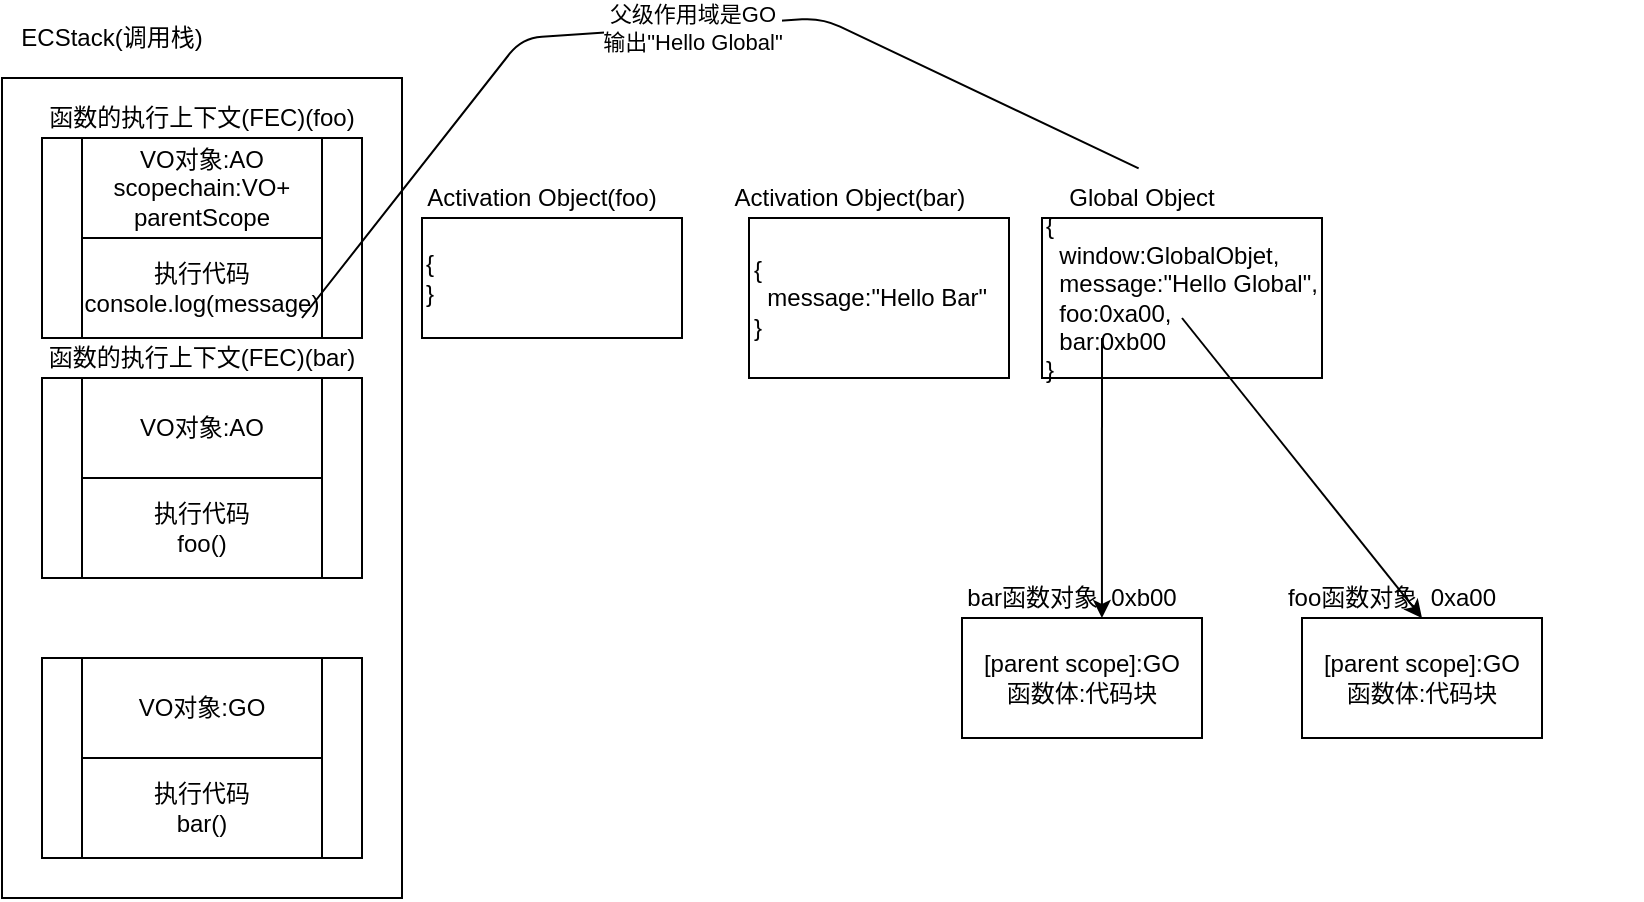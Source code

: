 <mxfile>
    <diagram id="Y0IhKWcCs4qgoYxgAgdi" name="第 1 页">
        <mxGraphModel dx="1020" dy="753" grid="1" gridSize="10" guides="1" tooltips="1" connect="1" arrows="1" fold="1" page="1" pageScale="1" pageWidth="827" pageHeight="1169" math="0" shadow="0">
            <root>
                <mxCell id="0"/>
                <mxCell id="1" parent="0"/>
                <mxCell id="2" value="" style="rounded=0;whiteSpace=wrap;html=1;" vertex="1" parent="1">
                    <mxGeometry x="40" y="220" width="200" height="410" as="geometry"/>
                </mxCell>
                <mxCell id="3" value="ECStack(调用栈)" style="text;html=1;strokeColor=none;fillColor=none;align=center;verticalAlign=middle;whiteSpace=wrap;rounded=0;" vertex="1" parent="1">
                    <mxGeometry x="40" y="190" width="110" height="20" as="geometry"/>
                </mxCell>
                <mxCell id="4" value="{&lt;br&gt;&amp;nbsp; window:GlobalObjet,&lt;br&gt;&lt;div&gt;&lt;span&gt;&amp;nbsp; message:&quot;Hello Global&quot;,&lt;/span&gt;&lt;/div&gt;&lt;div&gt;&lt;span&gt;&amp;nbsp; foo:0xa00,&lt;/span&gt;&lt;/div&gt;&lt;div&gt;&lt;span&gt;&amp;nbsp; bar:0xb00&lt;/span&gt;&lt;/div&gt;}" style="rounded=0;whiteSpace=wrap;html=1;align=left;" vertex="1" parent="1">
                    <mxGeometry x="560" y="290" width="140" height="80" as="geometry"/>
                </mxCell>
                <mxCell id="5" value="Global Object" style="text;html=1;strokeColor=none;fillColor=none;align=center;verticalAlign=middle;whiteSpace=wrap;rounded=0;" vertex="1" parent="1">
                    <mxGeometry x="550" y="270" width="120" height="20" as="geometry"/>
                </mxCell>
                <mxCell id="6" value="[parent scope]:GO&lt;br&gt;函数体:代码块" style="rounded=0;whiteSpace=wrap;html=1;" vertex="1" parent="1">
                    <mxGeometry x="690" y="490" width="120" height="60" as="geometry"/>
                </mxCell>
                <mxCell id="9" value="" style="endArrow=classic;html=1;entryX=0.5;entryY=0;entryDx=0;entryDy=0;" edge="1" parent="1" target="6">
                    <mxGeometry width="50" height="50" relative="1" as="geometry">
                        <mxPoint x="630.0" y="340" as="sourcePoint"/>
                        <mxPoint x="632.06" y="442.66" as="targetPoint"/>
                    </mxGeometry>
                </mxCell>
                <mxCell id="10" value="foo函数对象&amp;nbsp; 0xa00" style="text;html=1;strokeColor=none;fillColor=none;align=center;verticalAlign=middle;whiteSpace=wrap;rounded=0;" vertex="1" parent="1">
                    <mxGeometry x="610" y="480" width="250" as="geometry"/>
                </mxCell>
                <mxCell id="11" value="[parent scope]:GO&lt;br&gt;函数体:代码块" style="rounded=0;whiteSpace=wrap;html=1;" vertex="1" parent="1">
                    <mxGeometry x="520" y="490" width="120" height="60" as="geometry"/>
                </mxCell>
                <mxCell id="12" value="bar函数对象&amp;nbsp; 0xb00" style="text;html=1;strokeColor=none;fillColor=none;align=center;verticalAlign=middle;whiteSpace=wrap;rounded=0;" vertex="1" parent="1">
                    <mxGeometry x="450" y="480" width="250" as="geometry"/>
                </mxCell>
                <mxCell id="13" value="" style="endArrow=classic;html=1;entryX=0.583;entryY=0;entryDx=0;entryDy=0;entryPerimeter=0;" edge="1" parent="1" target="11">
                    <mxGeometry width="50" height="50" relative="1" as="geometry">
                        <mxPoint x="590" y="350" as="sourcePoint"/>
                        <mxPoint x="710" y="500" as="targetPoint"/>
                    </mxGeometry>
                </mxCell>
                <mxCell id="14" value="" style="rounded=0;whiteSpace=wrap;html=1;" vertex="1" parent="1">
                    <mxGeometry x="60" y="510" width="160" height="100" as="geometry"/>
                </mxCell>
                <mxCell id="15" value="VO对象:GO" style="rounded=0;whiteSpace=wrap;html=1;" vertex="1" parent="1">
                    <mxGeometry x="80" y="510" width="120" height="50" as="geometry"/>
                </mxCell>
                <mxCell id="16" value="执行代码&lt;br&gt;bar()" style="rounded=0;whiteSpace=wrap;html=1;" vertex="1" parent="1">
                    <mxGeometry x="80" y="560" width="120" height="50" as="geometry"/>
                </mxCell>
                <mxCell id="20" value="" style="rounded=0;whiteSpace=wrap;html=1;" vertex="1" parent="1">
                    <mxGeometry x="60" y="370" width="160" height="100" as="geometry"/>
                </mxCell>
                <mxCell id="21" value="VO对象:AO" style="rounded=0;whiteSpace=wrap;html=1;" vertex="1" parent="1">
                    <mxGeometry x="80" y="370" width="120" height="50" as="geometry"/>
                </mxCell>
                <mxCell id="22" value="执行代码&lt;br&gt;foo()" style="rounded=0;whiteSpace=wrap;html=1;" vertex="1" parent="1">
                    <mxGeometry x="80" y="420" width="120" height="50" as="geometry"/>
                </mxCell>
                <mxCell id="23" value="{&lt;br&gt;&lt;div&gt;&lt;span&gt;&amp;nbsp; message:&quot;Hello Bar&quot;&lt;/span&gt;&lt;/div&gt;}" style="rounded=0;whiteSpace=wrap;html=1;align=left;" vertex="1" parent="1">
                    <mxGeometry x="413.5" y="290" width="130" height="80" as="geometry"/>
                </mxCell>
                <mxCell id="24" value="Activation Object(bar)" style="text;html=1;strokeColor=none;fillColor=none;align=center;verticalAlign=middle;whiteSpace=wrap;rounded=0;" vertex="1" parent="1">
                    <mxGeometry x="403.5" y="270" width="120" height="20" as="geometry"/>
                </mxCell>
                <mxCell id="27" value="函数的执行上下文(FEC)(bar)" style="text;html=1;strokeColor=none;fillColor=none;align=center;verticalAlign=middle;whiteSpace=wrap;rounded=0;" vertex="1" parent="1">
                    <mxGeometry x="50" y="350" width="180" height="20" as="geometry"/>
                </mxCell>
                <mxCell id="28" value="" style="rounded=0;whiteSpace=wrap;html=1;" vertex="1" parent="1">
                    <mxGeometry x="60" y="250" width="160" height="100" as="geometry"/>
                </mxCell>
                <mxCell id="29" value="函数的执行上下文(FEC)(foo)" style="text;html=1;strokeColor=none;fillColor=none;align=center;verticalAlign=middle;whiteSpace=wrap;rounded=0;" vertex="1" parent="1">
                    <mxGeometry x="50" y="230" width="180" height="20" as="geometry"/>
                </mxCell>
                <mxCell id="30" value="{&lt;br&gt;}" style="rounded=0;whiteSpace=wrap;html=1;align=left;" vertex="1" parent="1">
                    <mxGeometry x="250" y="290" width="130" height="60" as="geometry"/>
                </mxCell>
                <mxCell id="31" value="Activation Object(foo)" style="text;html=1;strokeColor=none;fillColor=none;align=center;verticalAlign=middle;whiteSpace=wrap;rounded=0;" vertex="1" parent="1">
                    <mxGeometry x="250" y="270" width="120" height="20" as="geometry"/>
                </mxCell>
                <mxCell id="32" value="VO对象:AO&lt;br&gt;scopechain:VO+&lt;br&gt;parentScope" style="rounded=0;whiteSpace=wrap;html=1;" vertex="1" parent="1">
                    <mxGeometry x="80" y="250" width="120" height="50" as="geometry"/>
                </mxCell>
                <mxCell id="33" value="执行代码&lt;br&gt;console.log(message)" style="rounded=0;whiteSpace=wrap;html=1;" vertex="1" parent="1">
                    <mxGeometry x="80" y="300" width="120" height="50" as="geometry"/>
                </mxCell>
                <mxCell id="35" value="" style="endArrow=none;html=1;entryX=0.486;entryY=-0.242;entryDx=0;entryDy=0;entryPerimeter=0;" edge="1" parent="1" target="5">
                    <mxGeometry width="50" height="50" relative="1" as="geometry">
                        <mxPoint x="190" y="340" as="sourcePoint"/>
                        <mxPoint x="440" y="170" as="targetPoint"/>
                        <Array as="points">
                            <mxPoint x="300" y="200"/>
                            <mxPoint x="450" y="190"/>
                        </Array>
                    </mxGeometry>
                </mxCell>
                <mxCell id="36" value="父级作用域是GO&lt;br&gt;输出&quot;Hello Global&quot;" style="edgeLabel;html=1;align=center;verticalAlign=middle;resizable=0;points=[];" vertex="1" connectable="0" parent="35">
                    <mxGeometry x="0.042" relative="1" as="geometry">
                        <mxPoint as="offset"/>
                    </mxGeometry>
                </mxCell>
                <mxCell id="37" style="edgeStyle=orthogonalEdgeStyle;rounded=0;orthogonalLoop=1;jettySize=auto;html=1;exitX=0.5;exitY=1;exitDx=0;exitDy=0;" edge="1" parent="1" source="30" target="30">
                    <mxGeometry relative="1" as="geometry"/>
                </mxCell>
            </root>
        </mxGraphModel>
    </diagram>
</mxfile>